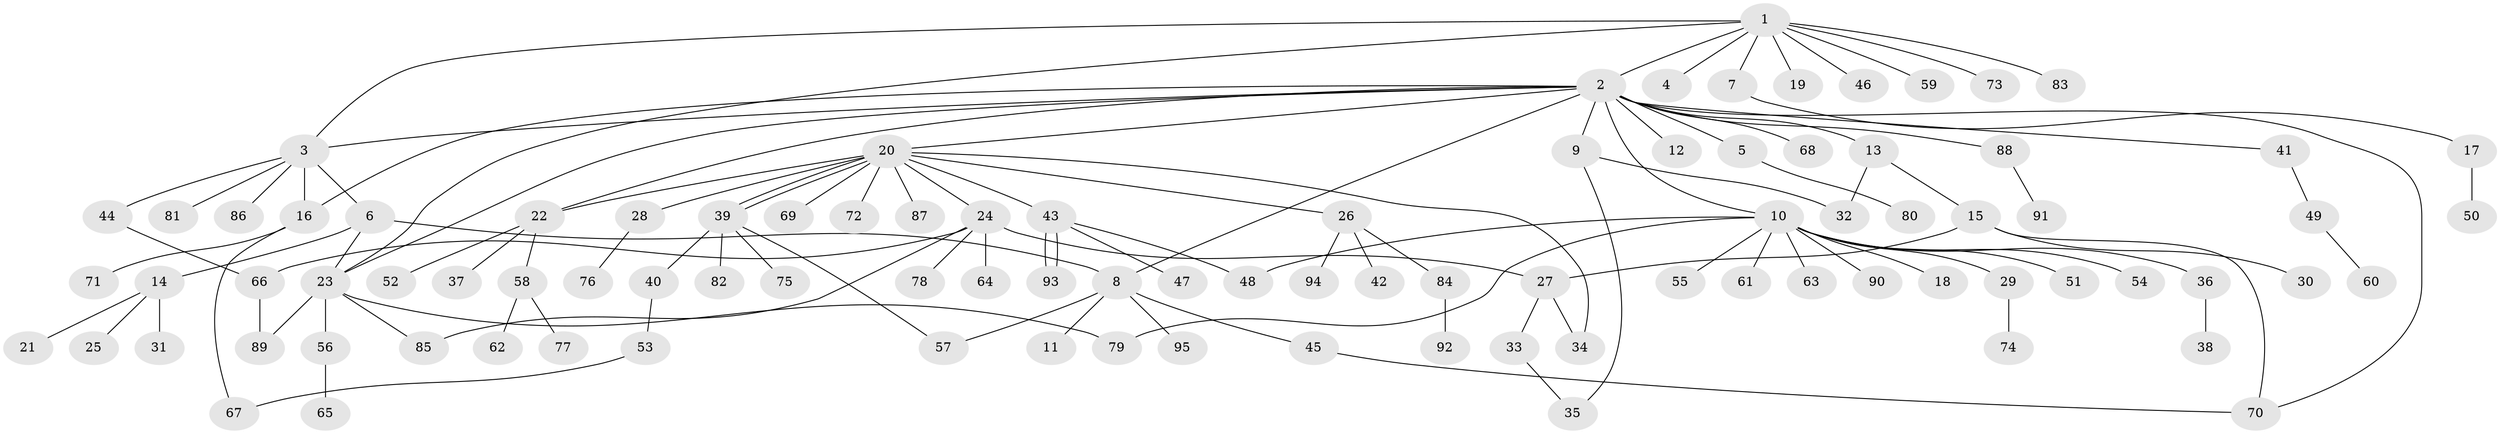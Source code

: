 // Generated by graph-tools (version 1.1) at 2025/01/03/09/25 03:01:45]
// undirected, 95 vertices, 115 edges
graph export_dot {
graph [start="1"]
  node [color=gray90,style=filled];
  1;
  2;
  3;
  4;
  5;
  6;
  7;
  8;
  9;
  10;
  11;
  12;
  13;
  14;
  15;
  16;
  17;
  18;
  19;
  20;
  21;
  22;
  23;
  24;
  25;
  26;
  27;
  28;
  29;
  30;
  31;
  32;
  33;
  34;
  35;
  36;
  37;
  38;
  39;
  40;
  41;
  42;
  43;
  44;
  45;
  46;
  47;
  48;
  49;
  50;
  51;
  52;
  53;
  54;
  55;
  56;
  57;
  58;
  59;
  60;
  61;
  62;
  63;
  64;
  65;
  66;
  67;
  68;
  69;
  70;
  71;
  72;
  73;
  74;
  75;
  76;
  77;
  78;
  79;
  80;
  81;
  82;
  83;
  84;
  85;
  86;
  87;
  88;
  89;
  90;
  91;
  92;
  93;
  94;
  95;
  1 -- 2;
  1 -- 3;
  1 -- 4;
  1 -- 7;
  1 -- 19;
  1 -- 23;
  1 -- 46;
  1 -- 59;
  1 -- 73;
  1 -- 83;
  2 -- 3;
  2 -- 5;
  2 -- 8;
  2 -- 9;
  2 -- 10;
  2 -- 12;
  2 -- 13;
  2 -- 16;
  2 -- 20;
  2 -- 22;
  2 -- 23;
  2 -- 41;
  2 -- 68;
  2 -- 70;
  2 -- 88;
  3 -- 6;
  3 -- 16;
  3 -- 44;
  3 -- 81;
  3 -- 86;
  5 -- 80;
  6 -- 8;
  6 -- 14;
  6 -- 23;
  7 -- 17;
  8 -- 11;
  8 -- 45;
  8 -- 57;
  8 -- 95;
  9 -- 32;
  9 -- 35;
  10 -- 18;
  10 -- 29;
  10 -- 36;
  10 -- 48;
  10 -- 51;
  10 -- 54;
  10 -- 55;
  10 -- 61;
  10 -- 63;
  10 -- 79;
  10 -- 90;
  13 -- 15;
  13 -- 32;
  14 -- 21;
  14 -- 25;
  14 -- 31;
  15 -- 27;
  15 -- 30;
  15 -- 70;
  16 -- 67;
  16 -- 71;
  17 -- 50;
  20 -- 22;
  20 -- 24;
  20 -- 26;
  20 -- 28;
  20 -- 34;
  20 -- 39;
  20 -- 39;
  20 -- 43;
  20 -- 69;
  20 -- 72;
  20 -- 87;
  22 -- 37;
  22 -- 52;
  22 -- 58;
  23 -- 56;
  23 -- 79;
  23 -- 85;
  23 -- 89;
  24 -- 27;
  24 -- 64;
  24 -- 66;
  24 -- 78;
  24 -- 85;
  26 -- 42;
  26 -- 84;
  26 -- 94;
  27 -- 33;
  27 -- 34;
  28 -- 76;
  29 -- 74;
  33 -- 35;
  36 -- 38;
  39 -- 40;
  39 -- 57;
  39 -- 75;
  39 -- 82;
  40 -- 53;
  41 -- 49;
  43 -- 47;
  43 -- 48;
  43 -- 93;
  43 -- 93;
  44 -- 66;
  45 -- 70;
  49 -- 60;
  53 -- 67;
  56 -- 65;
  58 -- 62;
  58 -- 77;
  66 -- 89;
  84 -- 92;
  88 -- 91;
}
